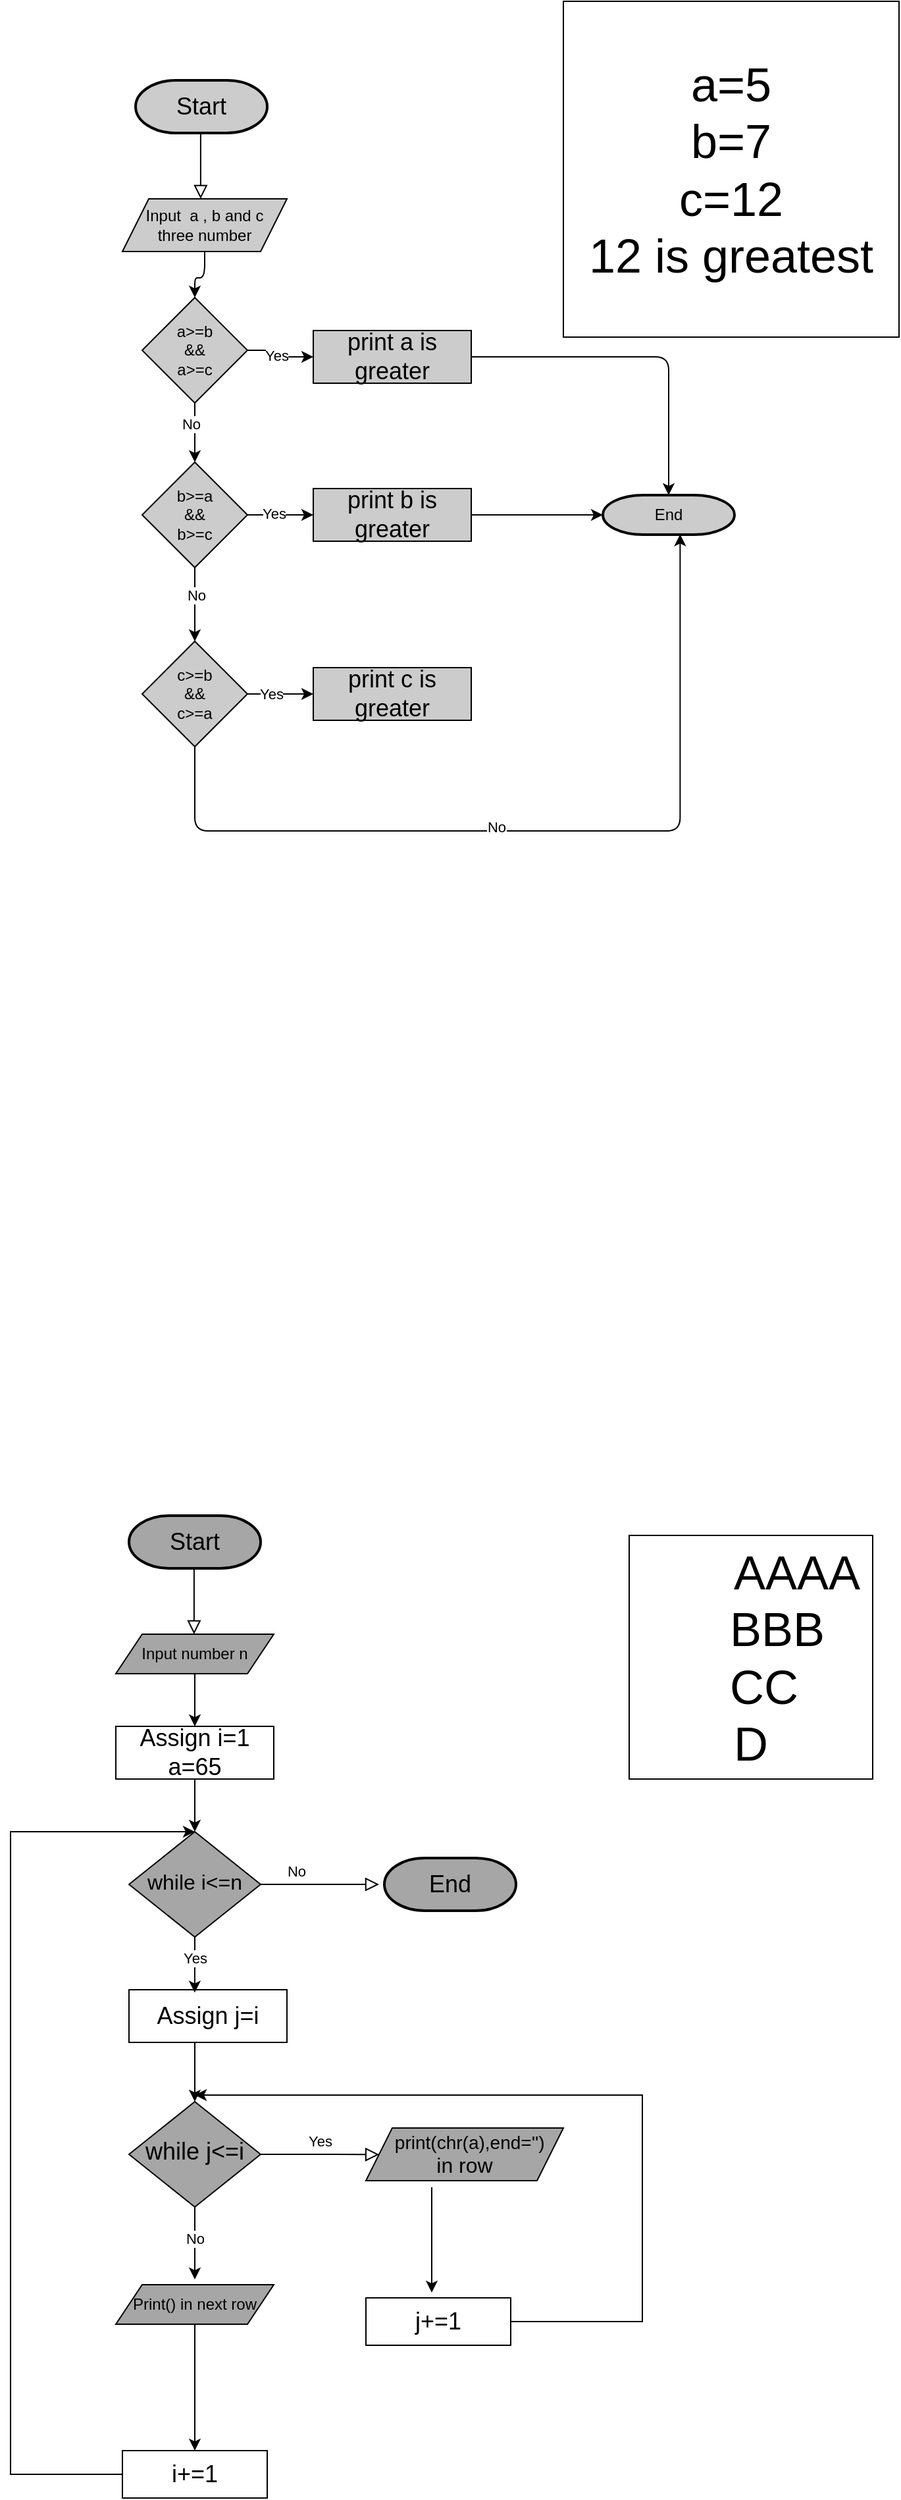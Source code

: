 <mxfile version="24.2.2" type="github">
  <diagram id="C5RBs43oDa-KdzZeNtuy" name="Page-1">
    <mxGraphModel dx="2580" dy="2281" grid="1" gridSize="10" guides="1" tooltips="1" connect="1" arrows="1" fold="1" page="1" pageScale="1" pageWidth="827" pageHeight="1169" background="none" math="0" shadow="0">
      <root>
        <mxCell id="WIyWlLk6GJQsqaUBKTNV-0" />
        <mxCell id="WIyWlLk6GJQsqaUBKTNV-1" parent="WIyWlLk6GJQsqaUBKTNV-0" />
        <mxCell id="WIyWlLk6GJQsqaUBKTNV-5" value="No" style="edgeStyle=orthogonalEdgeStyle;rounded=0;html=1;jettySize=auto;orthogonalLoop=1;fontSize=11;endArrow=block;endFill=0;endSize=8;strokeWidth=1;shadow=0;labelBackgroundColor=none;entryX=0;entryY=0.5;entryDx=0;entryDy=0;fillColor=#A6A6A6;" parent="WIyWlLk6GJQsqaUBKTNV-1" source="WIyWlLk6GJQsqaUBKTNV-6" edge="1">
          <mxGeometry x="-0.408" y="10" relative="1" as="geometry">
            <mxPoint as="offset" />
            <mxPoint x="360" y="280" as="targetPoint" />
          </mxGeometry>
        </mxCell>
        <mxCell id="WIyWlLk6GJQsqaUBKTNV-6" value="&lt;div&gt;&lt;font size=&quot;3&quot;&gt;while i&amp;lt;=n&lt;/font&gt;&lt;/div&gt;" style="rhombus;whiteSpace=wrap;html=1;shadow=0;fontFamily=Helvetica;fontSize=12;align=center;strokeWidth=1;spacing=6;spacingTop=-4;fillColor=#A6A6A6;rounded=0;" parent="WIyWlLk6GJQsqaUBKTNV-1" vertex="1">
          <mxGeometry x="170" y="240" width="100" height="80" as="geometry" />
        </mxCell>
        <mxCell id="WIyWlLk6GJQsqaUBKTNV-9" value="Yes" style="edgeStyle=orthogonalEdgeStyle;rounded=0;html=1;jettySize=auto;orthogonalLoop=1;fontSize=11;endArrow=block;endFill=0;endSize=8;strokeWidth=1;shadow=0;labelBackgroundColor=none;entryX=0.067;entryY=0.504;entryDx=0;entryDy=0;entryPerimeter=0;fillColor=#A6A6A6;" parent="WIyWlLk6GJQsqaUBKTNV-1" source="WIyWlLk6GJQsqaUBKTNV-10" target="iwPpwcAJchl694mHt0z0-7" edge="1">
          <mxGeometry y="10" relative="1" as="geometry">
            <mxPoint as="offset" />
            <mxPoint x="320" y="330" as="targetPoint" />
          </mxGeometry>
        </mxCell>
        <mxCell id="WIyWlLk6GJQsqaUBKTNV-10" value="&lt;div&gt;&lt;font style=&quot;font-size: 18px;&quot;&gt;while j&amp;lt;=i&lt;/font&gt;&lt;/div&gt;" style="rhombus;whiteSpace=wrap;html=1;shadow=0;fontFamily=Helvetica;fontSize=12;align=center;strokeWidth=1;spacing=6;spacingTop=-4;fillColor=#A6A6A6;rounded=0;" parent="WIyWlLk6GJQsqaUBKTNV-1" vertex="1">
          <mxGeometry x="170" y="445" width="100" height="80" as="geometry" />
        </mxCell>
        <mxCell id="iwPpwcAJchl694mHt0z0-0" value="Input number n" style="shape=parallelogram;perimeter=parallelogramPerimeter;whiteSpace=wrap;html=1;fixedSize=1;fillColor=#A6A6A6;rounded=0;" vertex="1" parent="WIyWlLk6GJQsqaUBKTNV-1">
          <mxGeometry x="160" y="90" width="120" height="30" as="geometry" />
        </mxCell>
        <mxCell id="iwPpwcAJchl694mHt0z0-2" value="" style="rounded=0;html=1;jettySize=auto;orthogonalLoop=1;fontSize=11;endArrow=block;endFill=0;endSize=8;strokeWidth=1;shadow=0;labelBackgroundColor=none;edgeStyle=orthogonalEdgeStyle;fillColor=#A6A6A6;" edge="1" parent="WIyWlLk6GJQsqaUBKTNV-1">
          <mxGeometry relative="1" as="geometry">
            <mxPoint x="219.44" y="40" as="sourcePoint" />
            <mxPoint x="219.44" y="90" as="targetPoint" />
          </mxGeometry>
        </mxCell>
        <mxCell id="iwPpwcAJchl694mHt0z0-7" value="&lt;font style=&quot;font-size: 14px;&quot;&gt;&amp;nbsp; print(chr(a),end=&#39;&#39;)&lt;/font&gt;&lt;div&gt;&lt;font size=&quot;3&quot;&gt;in row&lt;/font&gt;&lt;/div&gt;" style="shape=parallelogram;perimeter=parallelogramPerimeter;whiteSpace=wrap;html=1;fixedSize=1;fillColor=#A6A6A6;rounded=0;" vertex="1" parent="WIyWlLk6GJQsqaUBKTNV-1">
          <mxGeometry x="350" y="465" width="150" height="40" as="geometry" />
        </mxCell>
        <mxCell id="iwPpwcAJchl694mHt0z0-14" value="Print() in next row" style="shape=parallelogram;perimeter=parallelogramPerimeter;whiteSpace=wrap;html=1;fixedSize=1;fillColor=#A6A6A6;rounded=0;" vertex="1" parent="WIyWlLk6GJQsqaUBKTNV-1">
          <mxGeometry x="160" y="584" width="120" height="30" as="geometry" />
        </mxCell>
        <mxCell id="iwPpwcAJchl694mHt0z0-16" value="&lt;font style=&quot;font-size: 18px;&quot;&gt;Assign i=1&lt;/font&gt;&lt;div&gt;&lt;font style=&quot;font-size: 18px;&quot;&gt;a=65&lt;/font&gt;&lt;/div&gt;" style="rounded=0;whiteSpace=wrap;html=1;" vertex="1" parent="WIyWlLk6GJQsqaUBKTNV-1">
          <mxGeometry x="160" y="160" width="120" height="40" as="geometry" />
        </mxCell>
        <mxCell id="iwPpwcAJchl694mHt0z0-17" value="" style="endArrow=classic;html=1;rounded=0;entryX=0.5;entryY=0;entryDx=0;entryDy=0;exitX=0.5;exitY=1;exitDx=0;exitDy=0;" edge="1" parent="WIyWlLk6GJQsqaUBKTNV-1" source="iwPpwcAJchl694mHt0z0-0" target="iwPpwcAJchl694mHt0z0-16">
          <mxGeometry width="50" height="50" relative="1" as="geometry">
            <mxPoint x="310" y="170" as="sourcePoint" />
            <mxPoint x="360" y="120" as="targetPoint" />
          </mxGeometry>
        </mxCell>
        <mxCell id="iwPpwcAJchl694mHt0z0-18" value="" style="endArrow=classic;html=1;rounded=0;entryX=0.5;entryY=0;entryDx=0;entryDy=0;exitX=0.5;exitY=1;exitDx=0;exitDy=0;" edge="1" parent="WIyWlLk6GJQsqaUBKTNV-1" source="iwPpwcAJchl694mHt0z0-16" target="WIyWlLk6GJQsqaUBKTNV-6">
          <mxGeometry width="50" height="50" relative="1" as="geometry">
            <mxPoint x="310" y="170" as="sourcePoint" />
            <mxPoint x="360" y="120" as="targetPoint" />
          </mxGeometry>
        </mxCell>
        <mxCell id="iwPpwcAJchl694mHt0z0-20" value="&lt;font style=&quot;font-size: 18px;&quot;&gt;Assign j=i&lt;/font&gt;" style="rounded=0;whiteSpace=wrap;html=1;" vertex="1" parent="WIyWlLk6GJQsqaUBKTNV-1">
          <mxGeometry x="170" y="360" width="120" height="40" as="geometry" />
        </mxCell>
        <mxCell id="iwPpwcAJchl694mHt0z0-21" value="" style="endArrow=classic;html=1;rounded=0;entryX=0.416;entryY=0.055;entryDx=0;entryDy=0;exitX=0.5;exitY=1;exitDx=0;exitDy=0;entryPerimeter=0;" edge="1" parent="WIyWlLk6GJQsqaUBKTNV-1" source="WIyWlLk6GJQsqaUBKTNV-6" target="iwPpwcAJchl694mHt0z0-20">
          <mxGeometry width="50" height="50" relative="1" as="geometry">
            <mxPoint x="310" y="450" as="sourcePoint" />
            <mxPoint x="360" y="400" as="targetPoint" />
          </mxGeometry>
        </mxCell>
        <mxCell id="iwPpwcAJchl694mHt0z0-23" value="Yes" style="edgeLabel;html=1;align=center;verticalAlign=middle;resizable=0;points=[];rounded=0;" vertex="1" connectable="0" parent="iwPpwcAJchl694mHt0z0-21">
          <mxGeometry x="-0.273" relative="1" as="geometry">
            <mxPoint as="offset" />
          </mxGeometry>
        </mxCell>
        <mxCell id="iwPpwcAJchl694mHt0z0-35" value="" style="endArrow=classic;html=1;rounded=0;exitX=1;exitY=0.5;exitDx=0;exitDy=0;" edge="1" parent="WIyWlLk6GJQsqaUBKTNV-1" source="iwPpwcAJchl694mHt0z0-29">
          <mxGeometry width="50" height="50" relative="1" as="geometry">
            <mxPoint x="600" y="390" as="sourcePoint" />
            <mxPoint x="220" y="440" as="targetPoint" />
            <Array as="points">
              <mxPoint x="560" y="612" />
              <mxPoint x="560" y="440" />
            </Array>
          </mxGeometry>
        </mxCell>
        <mxCell id="iwPpwcAJchl694mHt0z0-24" value="" style="endArrow=classic;html=1;rounded=0;entryX=0.5;entryY=0;entryDx=0;entryDy=0;" edge="1" parent="WIyWlLk6GJQsqaUBKTNV-1" target="WIyWlLk6GJQsqaUBKTNV-10">
          <mxGeometry width="50" height="50" relative="1" as="geometry">
            <mxPoint x="220" y="400" as="sourcePoint" />
            <mxPoint x="80" y="420" as="targetPoint" />
          </mxGeometry>
        </mxCell>
        <mxCell id="iwPpwcAJchl694mHt0z0-25" value="" style="endArrow=classic;html=1;rounded=0;exitX=0.5;exitY=1;exitDx=0;exitDy=0;" edge="1" parent="WIyWlLk6GJQsqaUBKTNV-1" source="WIyWlLk6GJQsqaUBKTNV-10">
          <mxGeometry width="50" height="50" relative="1" as="geometry">
            <mxPoint x="260" y="430" as="sourcePoint" />
            <mxPoint x="220" y="580" as="targetPoint" />
          </mxGeometry>
        </mxCell>
        <mxCell id="iwPpwcAJchl694mHt0z0-26" value="No" style="edgeLabel;html=1;align=center;verticalAlign=middle;resizable=0;points=[];rounded=0;" vertex="1" connectable="0" parent="iwPpwcAJchl694mHt0z0-25">
          <mxGeometry x="-0.148" relative="1" as="geometry">
            <mxPoint as="offset" />
          </mxGeometry>
        </mxCell>
        <mxCell id="iwPpwcAJchl694mHt0z0-36" value="" style="endArrow=classic;html=1;rounded=0;exitX=0;exitY=0.5;exitDx=0;exitDy=0;" edge="1" parent="WIyWlLk6GJQsqaUBKTNV-1" source="iwPpwcAJchl694mHt0z0-30">
          <mxGeometry width="50" height="50" relative="1" as="geometry">
            <mxPoint x="600" y="390" as="sourcePoint" />
            <mxPoint x="220" y="240" as="targetPoint" />
            <Array as="points">
              <mxPoint x="80" y="728" />
              <mxPoint x="80" y="280" />
              <mxPoint x="80" y="240" />
            </Array>
          </mxGeometry>
        </mxCell>
        <mxCell id="iwPpwcAJchl694mHt0z0-29" value="&lt;font style=&quot;font-size: 18px;&quot;&gt;j+=1&lt;/font&gt;" style="rounded=0;whiteSpace=wrap;html=1;" vertex="1" parent="WIyWlLk6GJQsqaUBKTNV-1">
          <mxGeometry x="350" y="594" width="110" height="36" as="geometry" />
        </mxCell>
        <mxCell id="iwPpwcAJchl694mHt0z0-30" value="&lt;font style=&quot;font-size: 18px;&quot;&gt;i+=1&lt;/font&gt;" style="rounded=0;whiteSpace=wrap;html=1;" vertex="1" parent="WIyWlLk6GJQsqaUBKTNV-1">
          <mxGeometry x="165" y="710" width="110" height="36" as="geometry" />
        </mxCell>
        <mxCell id="iwPpwcAJchl694mHt0z0-31" value="" style="endArrow=classic;html=1;rounded=0;entryX=0.5;entryY=0;entryDx=0;entryDy=0;exitX=0.5;exitY=1;exitDx=0;exitDy=0;" edge="1" parent="WIyWlLk6GJQsqaUBKTNV-1" source="iwPpwcAJchl694mHt0z0-14" target="iwPpwcAJchl694mHt0z0-30">
          <mxGeometry width="50" height="50" relative="1" as="geometry">
            <mxPoint x="480" y="600" as="sourcePoint" />
            <mxPoint x="530" y="550" as="targetPoint" />
          </mxGeometry>
        </mxCell>
        <mxCell id="iwPpwcAJchl694mHt0z0-33" value="" style="endArrow=classic;html=1;rounded=0;" edge="1" parent="WIyWlLk6GJQsqaUBKTNV-1">
          <mxGeometry width="50" height="50" relative="1" as="geometry">
            <mxPoint x="400" y="510" as="sourcePoint" />
            <mxPoint x="400" y="590" as="targetPoint" />
          </mxGeometry>
        </mxCell>
        <mxCell id="iwPpwcAJchl694mHt0z0-40" value="&lt;font style=&quot;font-size: 18px;&quot;&gt;End&lt;/font&gt;" style="strokeWidth=2;html=1;shape=mxgraph.flowchart.terminator;whiteSpace=wrap;fillColor=#A6A6A6;rounded=0;" vertex="1" parent="WIyWlLk6GJQsqaUBKTNV-1">
          <mxGeometry x="364" y="260" width="100" height="40" as="geometry" />
        </mxCell>
        <mxCell id="iwPpwcAJchl694mHt0z0-39" value="&lt;font style=&quot;font-size: 18px;&quot;&gt;Start&lt;/font&gt;" style="strokeWidth=2;html=1;shape=mxgraph.flowchart.terminator;whiteSpace=wrap;fillColor=#A6A6A6;rounded=0;" vertex="1" parent="WIyWlLk6GJQsqaUBKTNV-1">
          <mxGeometry x="170" width="100" height="40" as="geometry" />
        </mxCell>
        <mxCell id="iwPpwcAJchl694mHt0z0-43" value="&lt;span style=&quot;font-size: 36px;&quot;&gt;&amp;nbsp; &amp;nbsp; &amp;nbsp; &amp;nbsp;AAAA&lt;/span&gt;&lt;div&gt;&lt;span style=&quot;font-size: 36px; background-color: initial;&quot;&gt;&amp;nbsp; &amp;nbsp; BBB&lt;/span&gt;&lt;/div&gt;&lt;div&gt;&lt;span style=&quot;background-color: initial; font-size: 36px;&quot;&gt;&amp;nbsp; CC&lt;/span&gt;&lt;/div&gt;&lt;div&gt;&lt;span style=&quot;font-size: 36px; background-color: initial;&quot;&gt;D&lt;/span&gt;&lt;/div&gt;" style="whiteSpace=wrap;html=1;aspect=fixed;rounded=0;" vertex="1" parent="WIyWlLk6GJQsqaUBKTNV-1">
          <mxGeometry x="550" y="15" width="185" height="185" as="geometry" />
        </mxCell>
        <mxCell id="iwPpwcAJchl694mHt0z0-90" style="edgeStyle=orthogonalEdgeStyle;orthogonalLoop=1;jettySize=auto;html=1;exitX=0.5;exitY=1;exitDx=0;exitDy=0;fillColor=#CCCCCC;" edge="1" parent="WIyWlLk6GJQsqaUBKTNV-1" source="iwPpwcAJchl694mHt0z0-49" target="iwPpwcAJchl694mHt0z0-73">
          <mxGeometry relative="1" as="geometry" />
        </mxCell>
        <mxCell id="iwPpwcAJchl694mHt0z0-49" value="Input&amp;nbsp; a , b and c&lt;div&gt;three number&lt;/div&gt;" style="shape=parallelogram;perimeter=parallelogramPerimeter;whiteSpace=wrap;html=1;fixedSize=1;fillColor=#CCCCCC;rounded=0;" vertex="1" parent="WIyWlLk6GJQsqaUBKTNV-1">
          <mxGeometry x="165" y="-1000" width="125" height="40" as="geometry" />
        </mxCell>
        <mxCell id="iwPpwcAJchl694mHt0z0-50" value="" style="rounded=0;html=1;jettySize=auto;orthogonalLoop=1;fontSize=11;endArrow=block;endFill=0;endSize=8;strokeWidth=1;shadow=0;labelBackgroundColor=none;edgeStyle=orthogonalEdgeStyle;fillColor=#CCCCCC;" edge="1" parent="WIyWlLk6GJQsqaUBKTNV-1">
          <mxGeometry relative="1" as="geometry">
            <mxPoint x="224.44" y="-1050" as="sourcePoint" />
            <mxPoint x="224.44" y="-1000" as="targetPoint" />
          </mxGeometry>
        </mxCell>
        <mxCell id="iwPpwcAJchl694mHt0z0-53" value="&lt;span style=&quot;font-size: 18px;&quot;&gt;print a is greater&lt;/span&gt;" style="rounded=0;whiteSpace=wrap;html=1;fillColor=#CCCCCC;" vertex="1" parent="WIyWlLk6GJQsqaUBKTNV-1">
          <mxGeometry x="310" y="-900" width="120" height="40" as="geometry" />
        </mxCell>
        <mxCell id="iwPpwcAJchl694mHt0z0-68" value="&lt;font style=&quot;font-size: 18px;&quot;&gt;Start&lt;/font&gt;" style="strokeWidth=2;html=1;shape=mxgraph.flowchart.terminator;whiteSpace=wrap;fillColor=#CCCCCC;rounded=0;" vertex="1" parent="WIyWlLk6GJQsqaUBKTNV-1">
          <mxGeometry x="175" y="-1090" width="100" height="40" as="geometry" />
        </mxCell>
        <mxCell id="iwPpwcAJchl694mHt0z0-69" value="&lt;span style=&quot;font-size: 36px;&quot;&gt;a=5&lt;/span&gt;&lt;div&gt;&lt;span style=&quot;font-size: 36px;&quot;&gt;b=7&lt;/span&gt;&lt;/div&gt;&lt;div&gt;&lt;span style=&quot;font-size: 36px;&quot;&gt;c=12&lt;/span&gt;&lt;/div&gt;&lt;div&gt;&lt;span style=&quot;font-size: 36px;&quot;&gt;12 is greatest&lt;/span&gt;&lt;/div&gt;" style="whiteSpace=wrap;html=1;aspect=fixed;rounded=0;" vertex="1" parent="WIyWlLk6GJQsqaUBKTNV-1">
          <mxGeometry x="500" y="-1150" width="255" height="255" as="geometry" />
        </mxCell>
        <mxCell id="iwPpwcAJchl694mHt0z0-72" value="End" style="strokeWidth=2;html=1;shape=mxgraph.flowchart.terminator;whiteSpace=wrap;fillColor=#CCCCCC;" vertex="1" parent="WIyWlLk6GJQsqaUBKTNV-1">
          <mxGeometry x="530" y="-775" width="100" height="30" as="geometry" />
        </mxCell>
        <mxCell id="iwPpwcAJchl694mHt0z0-76" style="edgeStyle=orthogonalEdgeStyle;orthogonalLoop=1;jettySize=auto;html=1;exitX=0.5;exitY=1;exitDx=0;exitDy=0;entryX=0.5;entryY=0;entryDx=0;entryDy=0;fillColor=#CCCCCC;" edge="1" parent="WIyWlLk6GJQsqaUBKTNV-1" source="iwPpwcAJchl694mHt0z0-73" target="iwPpwcAJchl694mHt0z0-74">
          <mxGeometry relative="1" as="geometry" />
        </mxCell>
        <mxCell id="iwPpwcAJchl694mHt0z0-78" value="No" style="edgeLabel;html=1;align=center;verticalAlign=middle;resizable=0;points=[];fillColor=#CCCCCC;" vertex="1" connectable="0" parent="iwPpwcAJchl694mHt0z0-76">
          <mxGeometry x="-0.318" y="-3" relative="1" as="geometry">
            <mxPoint as="offset" />
          </mxGeometry>
        </mxCell>
        <mxCell id="iwPpwcAJchl694mHt0z0-80" style="edgeStyle=orthogonalEdgeStyle;orthogonalLoop=1;jettySize=auto;html=1;exitX=1;exitY=0.5;exitDx=0;exitDy=0;entryX=0;entryY=0.5;entryDx=0;entryDy=0;fillColor=#CCCCCC;" edge="1" parent="WIyWlLk6GJQsqaUBKTNV-1" source="iwPpwcAJchl694mHt0z0-73" target="iwPpwcAJchl694mHt0z0-53">
          <mxGeometry relative="1" as="geometry" />
        </mxCell>
        <mxCell id="iwPpwcAJchl694mHt0z0-89" value="Yes" style="edgeLabel;html=1;align=center;verticalAlign=middle;resizable=0;points=[];fillColor=#CCCCCC;" vertex="1" connectable="0" parent="iwPpwcAJchl694mHt0z0-80">
          <mxGeometry x="0.041" y="-3" relative="1" as="geometry">
            <mxPoint as="offset" />
          </mxGeometry>
        </mxCell>
        <mxCell id="iwPpwcAJchl694mHt0z0-73" value="a&amp;gt;=b&lt;div&gt;&amp;amp;&amp;amp;&lt;/div&gt;&lt;div&gt;a&amp;gt;=c&lt;/div&gt;" style="rhombus;whiteSpace=wrap;html=1;fillColor=#CCCCCC;" vertex="1" parent="WIyWlLk6GJQsqaUBKTNV-1">
          <mxGeometry x="180" y="-925" width="80" height="80" as="geometry" />
        </mxCell>
        <mxCell id="iwPpwcAJchl694mHt0z0-77" style="edgeStyle=orthogonalEdgeStyle;orthogonalLoop=1;jettySize=auto;html=1;entryX=0.5;entryY=0;entryDx=0;entryDy=0;fillColor=#CCCCCC;" edge="1" parent="WIyWlLk6GJQsqaUBKTNV-1" source="iwPpwcAJchl694mHt0z0-74" target="iwPpwcAJchl694mHt0z0-75">
          <mxGeometry relative="1" as="geometry" />
        </mxCell>
        <mxCell id="iwPpwcAJchl694mHt0z0-79" value="No" style="edgeLabel;html=1;align=center;verticalAlign=middle;resizable=0;points=[];fillColor=#CCCCCC;" vertex="1" connectable="0" parent="iwPpwcAJchl694mHt0z0-77">
          <mxGeometry x="-0.261" y="1" relative="1" as="geometry">
            <mxPoint as="offset" />
          </mxGeometry>
        </mxCell>
        <mxCell id="iwPpwcAJchl694mHt0z0-84" style="edgeStyle=orthogonalEdgeStyle;orthogonalLoop=1;jettySize=auto;html=1;exitX=1;exitY=0.5;exitDx=0;exitDy=0;entryX=0;entryY=0.5;entryDx=0;entryDy=0;fillColor=#CCCCCC;" edge="1" parent="WIyWlLk6GJQsqaUBKTNV-1" source="iwPpwcAJchl694mHt0z0-74" target="iwPpwcAJchl694mHt0z0-81">
          <mxGeometry relative="1" as="geometry" />
        </mxCell>
        <mxCell id="iwPpwcAJchl694mHt0z0-88" value="Yes" style="edgeLabel;html=1;align=center;verticalAlign=middle;resizable=0;points=[];fillColor=#CCCCCC;" vertex="1" connectable="0" parent="iwPpwcAJchl694mHt0z0-84">
          <mxGeometry x="-0.225" y="1" relative="1" as="geometry">
            <mxPoint as="offset" />
          </mxGeometry>
        </mxCell>
        <mxCell id="iwPpwcAJchl694mHt0z0-74" value="b&amp;gt;=a&lt;div&gt;&amp;amp;&amp;amp;&lt;/div&gt;&lt;div&gt;b&amp;gt;=c&lt;/div&gt;" style="rhombus;whiteSpace=wrap;html=1;fillColor=#CCCCCC;" vertex="1" parent="WIyWlLk6GJQsqaUBKTNV-1">
          <mxGeometry x="180" y="-800" width="80" height="80" as="geometry" />
        </mxCell>
        <mxCell id="iwPpwcAJchl694mHt0z0-83" style="edgeStyle=orthogonalEdgeStyle;orthogonalLoop=1;jettySize=auto;html=1;exitX=1;exitY=0.5;exitDx=0;exitDy=0;entryX=0;entryY=0.5;entryDx=0;entryDy=0;fillColor=#CCCCCC;" edge="1" parent="WIyWlLk6GJQsqaUBKTNV-1" source="iwPpwcAJchl694mHt0z0-75" target="iwPpwcAJchl694mHt0z0-82">
          <mxGeometry relative="1" as="geometry" />
        </mxCell>
        <mxCell id="iwPpwcAJchl694mHt0z0-87" value="Yes" style="edgeLabel;html=1;align=center;verticalAlign=middle;resizable=0;points=[];fillColor=#CCCCCC;" vertex="1" connectable="0" parent="iwPpwcAJchl694mHt0z0-83">
          <mxGeometry x="-0.28" relative="1" as="geometry">
            <mxPoint as="offset" />
          </mxGeometry>
        </mxCell>
        <mxCell id="iwPpwcAJchl694mHt0z0-75" value="c&amp;gt;=b&lt;div&gt;&amp;amp;&amp;amp;&lt;/div&gt;&lt;div&gt;c&amp;gt;=a&lt;/div&gt;" style="rhombus;whiteSpace=wrap;html=1;fillColor=#CCCCCC;" vertex="1" parent="WIyWlLk6GJQsqaUBKTNV-1">
          <mxGeometry x="180" y="-664" width="80" height="80" as="geometry" />
        </mxCell>
        <mxCell id="iwPpwcAJchl694mHt0z0-92" style="edgeStyle=orthogonalEdgeStyle;orthogonalLoop=1;jettySize=auto;html=1;fillColor=#CCCCCC;" edge="1" parent="WIyWlLk6GJQsqaUBKTNV-1" source="iwPpwcAJchl694mHt0z0-81" target="iwPpwcAJchl694mHt0z0-72">
          <mxGeometry relative="1" as="geometry" />
        </mxCell>
        <mxCell id="iwPpwcAJchl694mHt0z0-81" value="&lt;span style=&quot;font-size: 18px;&quot;&gt;print b is greater&lt;/span&gt;" style="rounded=0;whiteSpace=wrap;html=1;fillColor=#CCCCCC;" vertex="1" parent="WIyWlLk6GJQsqaUBKTNV-1">
          <mxGeometry x="310" y="-780" width="120" height="40" as="geometry" />
        </mxCell>
        <mxCell id="iwPpwcAJchl694mHt0z0-82" value="&lt;span style=&quot;font-size: 18px;&quot;&gt;print c is greater&lt;/span&gt;" style="rounded=0;whiteSpace=wrap;html=1;fillColor=#CCCCCC;" vertex="1" parent="WIyWlLk6GJQsqaUBKTNV-1">
          <mxGeometry x="310" y="-644" width="120" height="40" as="geometry" />
        </mxCell>
        <mxCell id="iwPpwcAJchl694mHt0z0-85" style="edgeStyle=orthogonalEdgeStyle;orthogonalLoop=1;jettySize=auto;html=1;exitX=0.5;exitY=1;exitDx=0;exitDy=0;entryX=0.587;entryY=0.993;entryDx=0;entryDy=0;entryPerimeter=0;fillColor=#CCCCCC;" edge="1" parent="WIyWlLk6GJQsqaUBKTNV-1" source="iwPpwcAJchl694mHt0z0-75" target="iwPpwcAJchl694mHt0z0-72">
          <mxGeometry relative="1" as="geometry">
            <Array as="points">
              <mxPoint x="220" y="-520" />
              <mxPoint x="589" y="-520" />
            </Array>
          </mxGeometry>
        </mxCell>
        <mxCell id="iwPpwcAJchl694mHt0z0-86" value="No" style="edgeLabel;html=1;align=center;verticalAlign=middle;resizable=0;points=[];fillColor=#CCCCCC;" vertex="1" connectable="0" parent="iwPpwcAJchl694mHt0z0-85">
          <mxGeometry x="-0.109" y="3" relative="1" as="geometry">
            <mxPoint as="offset" />
          </mxGeometry>
        </mxCell>
        <mxCell id="iwPpwcAJchl694mHt0z0-93" style="edgeStyle=orthogonalEdgeStyle;orthogonalLoop=1;jettySize=auto;html=1;entryX=0.5;entryY=0;entryDx=0;entryDy=0;entryPerimeter=0;fillColor=#CCCCCC;" edge="1" parent="WIyWlLk6GJQsqaUBKTNV-1" source="iwPpwcAJchl694mHt0z0-53" target="iwPpwcAJchl694mHt0z0-72">
          <mxGeometry relative="1" as="geometry" />
        </mxCell>
      </root>
    </mxGraphModel>
  </diagram>
</mxfile>
